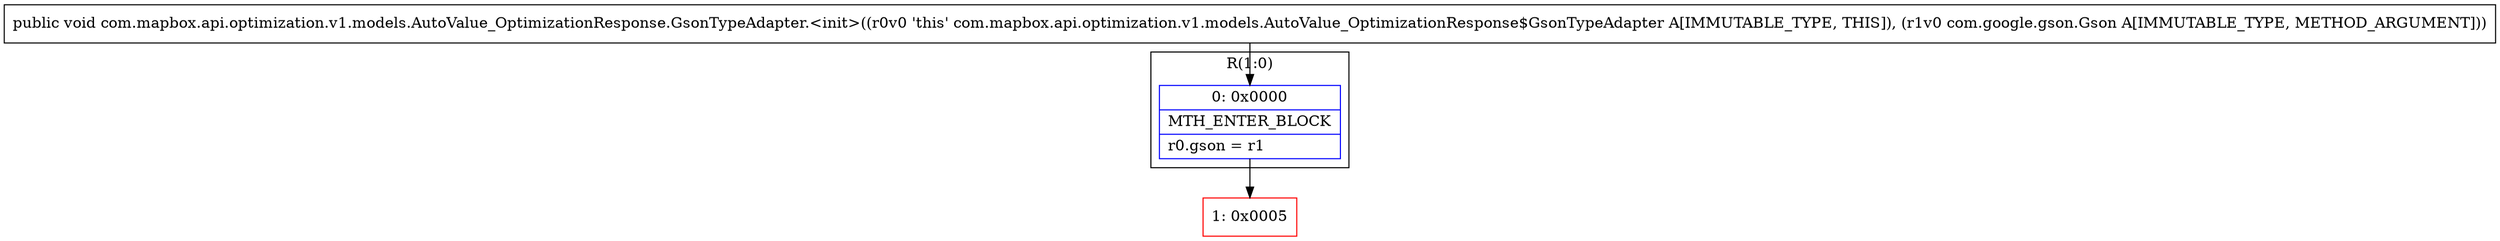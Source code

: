 digraph "CFG forcom.mapbox.api.optimization.v1.models.AutoValue_OptimizationResponse.GsonTypeAdapter.\<init\>(Lcom\/google\/gson\/Gson;)V" {
subgraph cluster_Region_390525661 {
label = "R(1:0)";
node [shape=record,color=blue];
Node_0 [shape=record,label="{0\:\ 0x0000|MTH_ENTER_BLOCK\l|r0.gson = r1\l}"];
}
Node_1 [shape=record,color=red,label="{1\:\ 0x0005}"];
MethodNode[shape=record,label="{public void com.mapbox.api.optimization.v1.models.AutoValue_OptimizationResponse.GsonTypeAdapter.\<init\>((r0v0 'this' com.mapbox.api.optimization.v1.models.AutoValue_OptimizationResponse$GsonTypeAdapter A[IMMUTABLE_TYPE, THIS]), (r1v0 com.google.gson.Gson A[IMMUTABLE_TYPE, METHOD_ARGUMENT])) }"];
MethodNode -> Node_0;
Node_0 -> Node_1;
}

